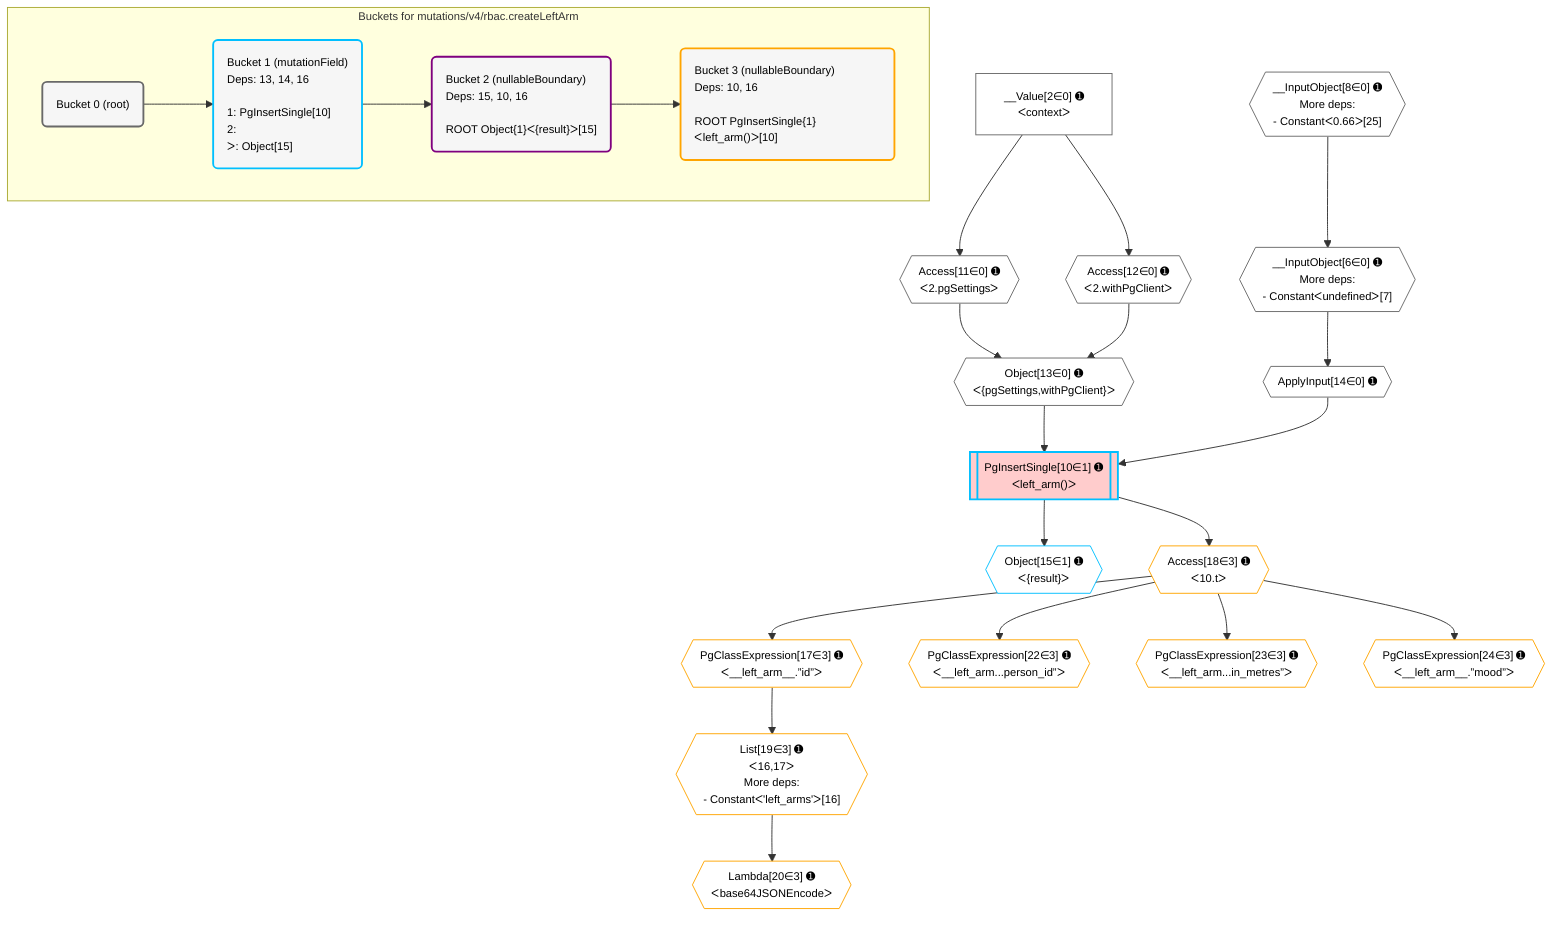 %%{init: {'themeVariables': { 'fontSize': '12px'}}}%%
graph TD
    classDef path fill:#eee,stroke:#000,color:#000
    classDef plan fill:#fff,stroke-width:1px,color:#000
    classDef itemplan fill:#fff,stroke-width:2px,color:#000
    classDef unbatchedplan fill:#dff,stroke-width:1px,color:#000
    classDef sideeffectplan fill:#fcc,stroke-width:2px,color:#000
    classDef bucket fill:#f6f6f6,color:#000,stroke-width:2px,text-align:left

    subgraph "Buckets for mutations/v4/rbac.createLeftArm"
    Bucket0("Bucket 0 (root)"):::bucket
    Bucket1("Bucket 1 (mutationField)<br />Deps: 13, 14, 16<br /><br />1: PgInsertSingle[10]<br />2: <br />ᐳ: Object[15]"):::bucket
    Bucket2("Bucket 2 (nullableBoundary)<br />Deps: 15, 10, 16<br /><br />ROOT Object{1}ᐸ{result}ᐳ[15]"):::bucket
    Bucket3("Bucket 3 (nullableBoundary)<br />Deps: 10, 16<br /><br />ROOT PgInsertSingle{1}ᐸleft_arm()ᐳ[10]"):::bucket
    end
    Bucket0 --> Bucket1
    Bucket1 --> Bucket2
    Bucket2 --> Bucket3

    %% plan dependencies
    __InputObject6{{"__InputObject[6∈0] ➊<br />More deps:<br />- Constantᐸundefinedᐳ[7]"}}:::plan
    __InputObject8{{"__InputObject[8∈0] ➊<br />More deps:<br />- Constantᐸ0.66ᐳ[25]"}}:::plan
    __InputObject8 --> __InputObject6
    Object13{{"Object[13∈0] ➊<br />ᐸ{pgSettings,withPgClient}ᐳ"}}:::plan
    Access11{{"Access[11∈0] ➊<br />ᐸ2.pgSettingsᐳ"}}:::plan
    Access12{{"Access[12∈0] ➊<br />ᐸ2.withPgClientᐳ"}}:::plan
    Access11 & Access12 --> Object13
    __Value2["__Value[2∈0] ➊<br />ᐸcontextᐳ"]:::plan
    __Value2 --> Access11
    __Value2 --> Access12
    ApplyInput14{{"ApplyInput[14∈0] ➊"}}:::plan
    __InputObject6 --> ApplyInput14
    PgInsertSingle10[["PgInsertSingle[10∈1] ➊<br />ᐸleft_arm()ᐳ"]]:::sideeffectplan
    Object13 & ApplyInput14 --> PgInsertSingle10
    Object15{{"Object[15∈1] ➊<br />ᐸ{result}ᐳ"}}:::plan
    PgInsertSingle10 --> Object15
    List19{{"List[19∈3] ➊<br />ᐸ16,17ᐳ<br />More deps:<br />- Constantᐸ'left_arms'ᐳ[16]"}}:::plan
    PgClassExpression17{{"PgClassExpression[17∈3] ➊<br />ᐸ__left_arm__.”id”ᐳ"}}:::plan
    PgClassExpression17 --> List19
    Access18{{"Access[18∈3] ➊<br />ᐸ10.tᐳ"}}:::plan
    Access18 --> PgClassExpression17
    PgInsertSingle10 --> Access18
    Lambda20{{"Lambda[20∈3] ➊<br />ᐸbase64JSONEncodeᐳ"}}:::plan
    List19 --> Lambda20
    PgClassExpression22{{"PgClassExpression[22∈3] ➊<br />ᐸ__left_arm...person_id”ᐳ"}}:::plan
    Access18 --> PgClassExpression22
    PgClassExpression23{{"PgClassExpression[23∈3] ➊<br />ᐸ__left_arm...in_metres”ᐳ"}}:::plan
    Access18 --> PgClassExpression23
    PgClassExpression24{{"PgClassExpression[24∈3] ➊<br />ᐸ__left_arm__.”mood”ᐳ"}}:::plan
    Access18 --> PgClassExpression24

    %% define steps
    classDef bucket0 stroke:#696969
    class Bucket0,__Value2,__InputObject6,__InputObject8,Access11,Access12,Object13,ApplyInput14 bucket0
    classDef bucket1 stroke:#00bfff
    class Bucket1,PgInsertSingle10,Object15 bucket1
    classDef bucket2 stroke:#7f007f
    class Bucket2 bucket2
    classDef bucket3 stroke:#ffa500
    class Bucket3,PgClassExpression17,Access18,List19,Lambda20,PgClassExpression22,PgClassExpression23,PgClassExpression24 bucket3